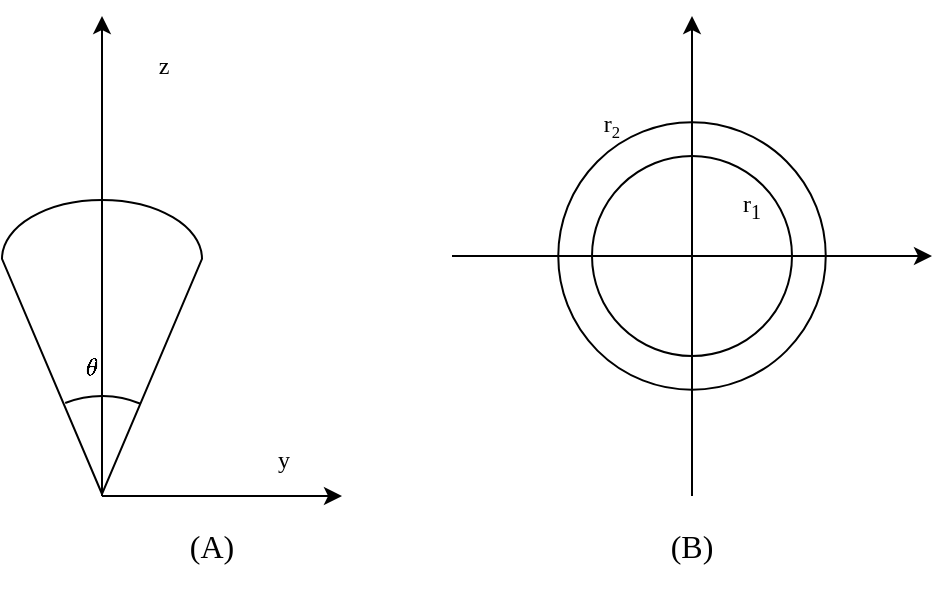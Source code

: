 <mxfile version="28.2.8">
  <diagram name="Page-1" id="98lqRCOkaIKLC7mUat0L">
    <mxGraphModel dx="744" dy="410" grid="1" gridSize="10" guides="1" tooltips="1" connect="1" arrows="1" fold="1" page="1" pageScale="1" pageWidth="1169" pageHeight="1654" math="1" shadow="0">
      <root>
        <mxCell id="0" />
        <mxCell id="1" parent="0" />
        <mxCell id="B4iOz3k4ZeS2gPglOfW9-1" value="" style="endArrow=classic;html=1;rounded=0;fontFamily=modern;fontSource=https%3A%2F%2Fsourceforge.net%2Fprojects%2Fcm-unicode%2F;" parent="1" edge="1">
          <mxGeometry width="50" height="50" relative="1" as="geometry">
            <mxPoint x="265" y="410" as="sourcePoint" />
            <mxPoint x="385" y="410" as="targetPoint" />
          </mxGeometry>
        </mxCell>
        <mxCell id="B4iOz3k4ZeS2gPglOfW9-2" value="" style="endArrow=classic;html=1;rounded=0;fontFamily=modern;fontSource=https%3A%2F%2Fsourceforge.net%2Fprojects%2Fcm-unicode%2F;" parent="1" edge="1">
          <mxGeometry width="50" height="50" relative="1" as="geometry">
            <mxPoint x="265" y="410" as="sourcePoint" />
            <mxPoint x="265" y="170" as="targetPoint" />
          </mxGeometry>
        </mxCell>
        <mxCell id="B4iOz3k4ZeS2gPglOfW9-3" value="" style="endArrow=classic;html=1;rounded=0;fontFamily=modern;fontSource=https%3A%2F%2Fsourceforge.net%2Fprojects%2Fcm-unicode%2F;" parent="1" edge="1">
          <mxGeometry width="50" height="50" relative="1" as="geometry">
            <mxPoint x="440" y="290" as="sourcePoint" />
            <mxPoint x="680" y="290" as="targetPoint" />
          </mxGeometry>
        </mxCell>
        <mxCell id="B4iOz3k4ZeS2gPglOfW9-4" value="" style="endArrow=classic;html=1;rounded=0;fontFamily=modern;fontSource=https%3A%2F%2Fsourceforge.net%2Fprojects%2Fcm-unicode%2F;" parent="1" edge="1">
          <mxGeometry width="50" height="50" relative="1" as="geometry">
            <mxPoint x="560" y="410" as="sourcePoint" />
            <mxPoint x="560" y="170" as="targetPoint" />
          </mxGeometry>
        </mxCell>
        <mxCell id="B4iOz3k4ZeS2gPglOfW9-5" value="" style="ellipse;whiteSpace=wrap;html=1;aspect=fixed;fillColor=none;fontFamily=modern;fontSource=https%3A%2F%2Fsourceforge.net%2Fprojects%2Fcm-unicode%2F;" parent="1" vertex="1">
          <mxGeometry x="510" y="240" width="100" height="100" as="geometry" />
        </mxCell>
        <mxCell id="B4iOz3k4ZeS2gPglOfW9-7" value="" style="ellipse;whiteSpace=wrap;html=1;aspect=fixed;fillColor=none;fontFamily=modern;fontSource=https%3A%2F%2Fsourceforge.net%2Fprojects%2Fcm-unicode%2F;" parent="1" vertex="1">
          <mxGeometry x="493.13" y="223.13" width="133.75" height="133.75" as="geometry" />
        </mxCell>
        <mxCell id="B4iOz3k4ZeS2gPglOfW9-8" value="r&lt;sub&gt;1&lt;/sub&gt;" style="text;html=1;whiteSpace=wrap;strokeColor=none;fillColor=none;align=center;verticalAlign=middle;rounded=0;fontFamily=modern;fontSource=https%3A%2F%2Fsourceforge.net%2Fprojects%2Fcm-unicode%2F;" parent="1" vertex="1">
          <mxGeometry x="560" y="250" width="60" height="30" as="geometry" />
        </mxCell>
        <mxCell id="B4iOz3k4ZeS2gPglOfW9-9" value="r&lt;span style=&quot;font-size: 10px;&quot;&gt;&lt;sub&gt;2&lt;/sub&gt;&lt;/span&gt;" style="text;html=1;whiteSpace=wrap;strokeColor=none;fillColor=none;align=center;verticalAlign=middle;rounded=0;fontFamily=modern;fontSource=https%3A%2F%2Fsourceforge.net%2Fprojects%2Fcm-unicode%2F;" parent="1" vertex="1">
          <mxGeometry x="490" y="210" width="60" height="30" as="geometry" />
        </mxCell>
        <mxCell id="B4iOz3k4ZeS2gPglOfW9-11" value="" style="verticalLabelPosition=bottom;verticalAlign=top;html=1;shape=mxgraph.basic.arc;startAngle=0.94;endAngle=0.063;fontFamily=modern;fontSource=https%3A%2F%2Fsourceforge.net%2Fprojects%2Fcm-unicode%2F;" parent="1" vertex="1">
          <mxGeometry x="215" y="360" width="100" height="100" as="geometry" />
        </mxCell>
        <mxCell id="B4iOz3k4ZeS2gPglOfW9-12" value="$$\theta $$" style="text;html=1;whiteSpace=wrap;strokeColor=none;fillColor=none;align=center;verticalAlign=middle;rounded=0;fontFamily=modern;fontSource=https%3A%2F%2Fsourceforge.net%2Fprojects%2Fcm-unicode%2F;" parent="1" vertex="1">
          <mxGeometry x="230" y="330" width="60" height="30" as="geometry" />
        </mxCell>
        <mxCell id="B4iOz3k4ZeS2gPglOfW9-13" value="y" style="text;html=1;whiteSpace=wrap;strokeColor=none;fillColor=none;align=center;verticalAlign=middle;rounded=0;fontFamily=modern;fontSource=https%3A%2F%2Fsourceforge.net%2Fprojects%2Fcm-unicode%2F;" parent="1" vertex="1">
          <mxGeometry x="326" y="377" width="60" height="30" as="geometry" />
        </mxCell>
        <mxCell id="B4iOz3k4ZeS2gPglOfW9-14" value="z" style="text;html=1;whiteSpace=wrap;strokeColor=none;fillColor=none;align=center;verticalAlign=middle;rounded=0;fontFamily=modern;fontSource=https%3A%2F%2Fsourceforge.net%2Fprojects%2Fcm-unicode%2F;" parent="1" vertex="1">
          <mxGeometry x="266" y="180" width="60" height="30" as="geometry" />
        </mxCell>
        <mxCell id="B4iOz3k4ZeS2gPglOfW9-15" value="&lt;font style=&quot;font-size: 16px;&quot;&gt;(A)&lt;/font&gt;" style="text;html=1;whiteSpace=wrap;strokeColor=none;fillColor=none;align=center;verticalAlign=middle;rounded=0;fontFamily=modern;fontSource=https%3A%2F%2Fsourceforge.net%2Fprojects%2Fcm-unicode%2F;" parent="1" vertex="1">
          <mxGeometry x="290" y="420" width="60" height="30" as="geometry" />
        </mxCell>
        <mxCell id="B4iOz3k4ZeS2gPglOfW9-16" value="&lt;font style=&quot;font-size: 16px;&quot;&gt;(B)&lt;/font&gt;" style="text;html=1;whiteSpace=wrap;strokeColor=none;fillColor=none;align=center;verticalAlign=middle;rounded=0;fontFamily=modern;fontSource=https%3A%2F%2Fsourceforge.net%2Fprojects%2Fcm-unicode%2F;" parent="1" vertex="1">
          <mxGeometry x="530" y="420" width="60" height="30" as="geometry" />
        </mxCell>
        <mxCell id="-5bWo22qku5xmJH8NH0I-1" value="" style="verticalLabelPosition=bottom;verticalAlign=top;html=1;shape=mxgraph.basic.cone2;dx=0.5;dy=0.8;rotation=-180;fillColor=none;" vertex="1" parent="1">
          <mxGeometry x="215" y="262" width="100" height="147" as="geometry" />
        </mxCell>
      </root>
    </mxGraphModel>
  </diagram>
</mxfile>
